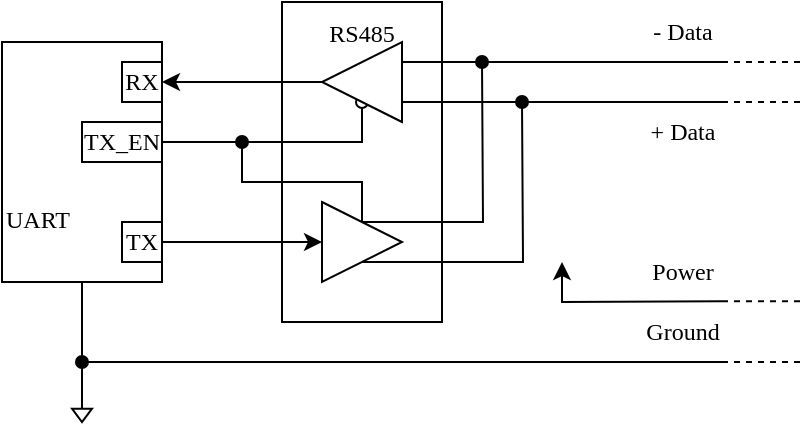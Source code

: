 <mxfile version="21.6.1" type="device">
  <diagram name="Page-1" id="0cv2G-S0-AO7ha8Dd1sW">
    <mxGraphModel dx="1434" dy="835" grid="1" gridSize="10" guides="1" tooltips="1" connect="1" arrows="1" fold="1" page="1" pageScale="1" pageWidth="827" pageHeight="1169" math="0" shadow="0">
      <root>
        <mxCell id="0" />
        <mxCell id="1" parent="0" />
        <mxCell id="WnI3qK_31gTjP33_6Msq-88" value="RS485&lt;br&gt;&lt;br&gt;&lt;br&gt;&lt;br&gt;&lt;br&gt;&lt;br&gt;&lt;br&gt;&lt;br&gt;&lt;br&gt;&lt;br&gt;" style="rounded=0;whiteSpace=wrap;html=1;strokeColor=default;fontFamily=Times New Roman;fontSize=12;fontColor=default;fillColor=default;connectable=0;" parent="1" vertex="1">
          <mxGeometry x="340" y="260" width="80" height="160" as="geometry" />
        </mxCell>
        <mxCell id="WnI3qK_31gTjP33_6Msq-82" style="edgeStyle=orthogonalEdgeStyle;rounded=0;orthogonalLoop=1;jettySize=auto;html=1;exitX=0.5;exitY=1;exitDx=0;exitDy=0;fontFamily=Times New Roman;fontSize=12;fontColor=default;endArrow=oval;endFill=1;" parent="1" source="WnI3qK_31gTjP33_6Msq-50" edge="1">
          <mxGeometry relative="1" as="geometry">
            <mxPoint x="240" y="440" as="targetPoint" />
          </mxGeometry>
        </mxCell>
        <mxCell id="WnI3qK_31gTjP33_6Msq-50" value="&lt;div style=&quot;&quot;&gt;&lt;span style=&quot;background-color: initial;&quot;&gt;&lt;br&gt;&lt;/span&gt;&lt;/div&gt;&lt;div style=&quot;&quot;&gt;&lt;span style=&quot;background-color: initial;&quot;&gt;&lt;br&gt;&lt;/span&gt;&lt;/div&gt;&lt;div style=&quot;&quot;&gt;&lt;span style=&quot;background-color: initial;&quot;&gt;&lt;br&gt;&lt;/span&gt;&lt;/div&gt;&lt;div style=&quot;&quot;&gt;&lt;span style=&quot;background-color: initial;&quot;&gt;&lt;br&gt;&lt;/span&gt;&lt;/div&gt;&lt;div style=&quot;&quot;&gt;&lt;span style=&quot;background-color: initial;&quot;&gt;UART&lt;/span&gt;&lt;/div&gt;" style="rounded=0;whiteSpace=wrap;html=1;strokeColor=default;fontFamily=Times New Roman;fontSize=12;fontColor=default;fillColor=default;align=left;" parent="1" vertex="1">
          <mxGeometry x="200" y="280" width="80" height="120" as="geometry" />
        </mxCell>
        <mxCell id="WnI3qK_31gTjP33_6Msq-53" value="RX" style="rounded=0;whiteSpace=wrap;html=1;strokeColor=default;fontFamily=Times New Roman;fontSize=12;fontColor=default;fillColor=default;" parent="1" vertex="1">
          <mxGeometry x="260" y="290" width="20" height="20" as="geometry" />
        </mxCell>
        <mxCell id="WnI3qK_31gTjP33_6Msq-54" value="TX" style="rounded=0;whiteSpace=wrap;html=1;strokeColor=default;fontFamily=Times New Roman;fontSize=12;fontColor=default;fillColor=default;" parent="1" vertex="1">
          <mxGeometry x="260" y="370" width="20" height="20" as="geometry" />
        </mxCell>
        <mxCell id="WnI3qK_31gTjP33_6Msq-74" style="edgeStyle=orthogonalEdgeStyle;rounded=0;orthogonalLoop=1;jettySize=auto;html=1;exitX=0.5;exitY=0;exitDx=0;exitDy=0;fontFamily=Times New Roman;fontSize=12;fontColor=default;startArrow=oval;startFill=0;endArrow=oval;endFill=1;" parent="1" source="WnI3qK_31gTjP33_6Msq-72" edge="1">
          <mxGeometry relative="1" as="geometry">
            <mxPoint x="320" y="330" as="targetPoint" />
            <Array as="points">
              <mxPoint x="380" y="330" />
              <mxPoint x="340" y="330" />
            </Array>
          </mxGeometry>
        </mxCell>
        <mxCell id="WnI3qK_31gTjP33_6Msq-76" style="edgeStyle=orthogonalEdgeStyle;rounded=0;orthogonalLoop=1;jettySize=auto;html=1;exitX=0;exitY=0.75;exitDx=0;exitDy=0;fontFamily=Times New Roman;fontSize=12;fontColor=default;endArrow=none;endFill=0;" parent="1" source="WnI3qK_31gTjP33_6Msq-72" edge="1">
          <mxGeometry relative="1" as="geometry">
            <mxPoint x="560" y="290" as="targetPoint" />
            <Array as="points">
              <mxPoint x="560" y="290" />
            </Array>
          </mxGeometry>
        </mxCell>
        <mxCell id="WnI3qK_31gTjP33_6Msq-78" style="edgeStyle=orthogonalEdgeStyle;rounded=0;orthogonalLoop=1;jettySize=auto;html=1;exitX=1;exitY=0.5;exitDx=0;exitDy=0;fontFamily=Times New Roman;fontSize=12;fontColor=default;" parent="1" source="WnI3qK_31gTjP33_6Msq-72" edge="1">
          <mxGeometry relative="1" as="geometry">
            <mxPoint x="280" y="300" as="targetPoint" />
          </mxGeometry>
        </mxCell>
        <mxCell id="WnI3qK_31gTjP33_6Msq-94" style="edgeStyle=orthogonalEdgeStyle;rounded=0;orthogonalLoop=1;jettySize=auto;html=1;exitX=0;exitY=0.25;exitDx=0;exitDy=0;fontFamily=Times New Roman;fontSize=12;fontColor=default;endArrow=none;endFill=0;" parent="1" source="WnI3qK_31gTjP33_6Msq-72" edge="1">
          <mxGeometry relative="1" as="geometry">
            <mxPoint x="560" y="310" as="targetPoint" />
          </mxGeometry>
        </mxCell>
        <mxCell id="WnI3qK_31gTjP33_6Msq-72" value="" style="triangle;whiteSpace=wrap;html=1;rounded=0;strokeColor=default;fontFamily=Times New Roman;fontSize=12;fontColor=default;fillColor=default;rotation=-180;" parent="1" vertex="1">
          <mxGeometry x="360" y="280" width="40" height="40" as="geometry" />
        </mxCell>
        <mxCell id="WnI3qK_31gTjP33_6Msq-77" style="edgeStyle=orthogonalEdgeStyle;rounded=0;orthogonalLoop=1;jettySize=auto;html=1;exitX=0.5;exitY=0;exitDx=0;exitDy=0;fontFamily=Times New Roman;fontSize=12;fontColor=default;endArrow=oval;endFill=1;" parent="1" source="WnI3qK_31gTjP33_6Msq-73" edge="1">
          <mxGeometry relative="1" as="geometry">
            <mxPoint x="440" y="290" as="targetPoint" />
          </mxGeometry>
        </mxCell>
        <mxCell id="WnI3qK_31gTjP33_6Msq-79" style="edgeStyle=orthogonalEdgeStyle;rounded=0;orthogonalLoop=1;jettySize=auto;html=1;exitX=0;exitY=0.5;exitDx=0;exitDy=0;fontFamily=Times New Roman;fontSize=12;fontColor=default;startArrow=classic;startFill=1;endArrow=none;endFill=0;" parent="1" source="WnI3qK_31gTjP33_6Msq-73" edge="1">
          <mxGeometry relative="1" as="geometry">
            <mxPoint x="280" y="380" as="targetPoint" />
          </mxGeometry>
        </mxCell>
        <mxCell id="WnI3qK_31gTjP33_6Msq-95" style="edgeStyle=orthogonalEdgeStyle;rounded=0;orthogonalLoop=1;jettySize=auto;html=1;exitX=0.5;exitY=1;exitDx=0;exitDy=0;fontFamily=Times New Roman;fontSize=12;fontColor=default;endArrow=oval;endFill=1;" parent="1" source="WnI3qK_31gTjP33_6Msq-73" edge="1">
          <mxGeometry relative="1" as="geometry">
            <mxPoint x="460" y="310" as="targetPoint" />
          </mxGeometry>
        </mxCell>
        <mxCell id="WnI3qK_31gTjP33_6Msq-73" value="" style="triangle;whiteSpace=wrap;html=1;rounded=0;strokeColor=default;fontFamily=Times New Roman;fontSize=12;fontColor=default;fillColor=default;rotation=0;" parent="1" vertex="1">
          <mxGeometry x="360" y="360" width="40" height="40" as="geometry" />
        </mxCell>
        <mxCell id="WnI3qK_31gTjP33_6Msq-80" value="TX_EN" style="rounded=0;whiteSpace=wrap;html=1;strokeColor=default;fontFamily=Times New Roman;fontSize=12;fontColor=default;fillColor=default;" parent="1" vertex="1">
          <mxGeometry x="240" y="320" width="40" height="20" as="geometry" />
        </mxCell>
        <mxCell id="WnI3qK_31gTjP33_6Msq-81" value="" style="endArrow=none;html=1;rounded=0;fontFamily=Times New Roman;fontSize=12;fontColor=default;" parent="1" edge="1">
          <mxGeometry width="50" height="50" relative="1" as="geometry">
            <mxPoint x="240" y="460" as="sourcePoint" />
            <mxPoint x="560" y="440" as="targetPoint" />
            <Array as="points">
              <mxPoint x="240" y="440" />
            </Array>
          </mxGeometry>
        </mxCell>
        <mxCell id="WnI3qK_31gTjP33_6Msq-83" value="" style="endArrow=none;html=1;rounded=0;fontFamily=Times New Roman;fontSize=12;fontColor=default;startArrow=classic;startFill=1;" parent="1" edge="1">
          <mxGeometry width="50" height="50" relative="1" as="geometry">
            <mxPoint x="480" y="390" as="sourcePoint" />
            <mxPoint x="560" y="409.67" as="targetPoint" />
            <Array as="points">
              <mxPoint x="480" y="410" />
            </Array>
          </mxGeometry>
        </mxCell>
        <mxCell id="WnI3qK_31gTjP33_6Msq-84" value="" style="pointerEvents=1;verticalLabelPosition=bottom;shadow=0;dashed=0;align=center;html=1;verticalAlign=top;shape=mxgraph.electrical.signal_sources.signal_ground;rounded=0;strokeColor=default;fontFamily=Times New Roman;fontSize=12;fontColor=default;fillColor=default;" parent="1" vertex="1">
          <mxGeometry x="235" y="460" width="10" height="10" as="geometry" />
        </mxCell>
        <mxCell id="WnI3qK_31gTjP33_6Msq-85" value="Ground" style="text;html=1;align=center;verticalAlign=middle;resizable=0;points=[];autosize=1;strokeColor=none;fillColor=none;fontSize=12;fontFamily=Times New Roman;fontColor=default;" parent="1" vertex="1">
          <mxGeometry x="510" y="410" width="60" height="30" as="geometry" />
        </mxCell>
        <mxCell id="WnI3qK_31gTjP33_6Msq-86" value="Power" style="text;html=1;align=center;verticalAlign=middle;resizable=0;points=[];autosize=1;strokeColor=none;fillColor=none;fontSize=12;fontFamily=Times New Roman;fontColor=default;" parent="1" vertex="1">
          <mxGeometry x="515" y="379.67" width="50" height="30" as="geometry" />
        </mxCell>
        <mxCell id="WnI3qK_31gTjP33_6Msq-90" value="" style="endArrow=none;dashed=1;html=1;rounded=0;fontFamily=Times New Roman;fontSize=12;fontColor=default;" parent="1" edge="1">
          <mxGeometry width="50" height="50" relative="1" as="geometry">
            <mxPoint x="560" y="409.67" as="sourcePoint" />
            <mxPoint x="600" y="409.67" as="targetPoint" />
          </mxGeometry>
        </mxCell>
        <mxCell id="WnI3qK_31gTjP33_6Msq-91" value="" style="endArrow=none;dashed=1;html=1;rounded=0;fontFamily=Times New Roman;fontSize=12;fontColor=default;" parent="1" edge="1">
          <mxGeometry width="50" height="50" relative="1" as="geometry">
            <mxPoint x="560" y="290" as="sourcePoint" />
            <mxPoint x="600" y="290" as="targetPoint" />
          </mxGeometry>
        </mxCell>
        <mxCell id="WnI3qK_31gTjP33_6Msq-92" value="" style="endArrow=none;dashed=1;html=1;rounded=0;fontFamily=Times New Roman;fontSize=12;fontColor=default;" parent="1" edge="1">
          <mxGeometry width="50" height="50" relative="1" as="geometry">
            <mxPoint x="560" y="440.0" as="sourcePoint" />
            <mxPoint x="600" y="440.0" as="targetPoint" />
          </mxGeometry>
        </mxCell>
        <mxCell id="WnI3qK_31gTjP33_6Msq-75" style="edgeStyle=orthogonalEdgeStyle;rounded=0;orthogonalLoop=1;jettySize=auto;html=1;exitX=0.5;exitY=0;exitDx=0;exitDy=0;fontFamily=Times New Roman;fontSize=12;fontColor=default;endArrow=none;endFill=0;" parent="1" source="WnI3qK_31gTjP33_6Msq-73" edge="1">
          <mxGeometry relative="1" as="geometry">
            <mxPoint x="280" y="330" as="targetPoint" />
            <Array as="points">
              <mxPoint x="380" y="350" />
              <mxPoint x="320" y="350" />
              <mxPoint x="320" y="330" />
            </Array>
          </mxGeometry>
        </mxCell>
        <mxCell id="WnI3qK_31gTjP33_6Msq-96" value="" style="endArrow=none;dashed=1;html=1;rounded=0;fontFamily=Times New Roman;fontSize=12;fontColor=default;" parent="1" edge="1">
          <mxGeometry width="50" height="50" relative="1" as="geometry">
            <mxPoint x="560" y="310" as="sourcePoint" />
            <mxPoint x="600" y="310" as="targetPoint" />
          </mxGeometry>
        </mxCell>
        <mxCell id="WnI3qK_31gTjP33_6Msq-97" value="- Data" style="text;html=1;align=center;verticalAlign=middle;resizable=0;points=[];autosize=1;strokeColor=none;fillColor=none;fontSize=12;fontFamily=Times New Roman;fontColor=default;" parent="1" vertex="1">
          <mxGeometry x="515" y="260" width="50" height="30" as="geometry" />
        </mxCell>
        <mxCell id="WnI3qK_31gTjP33_6Msq-98" value="+&amp;nbsp;Data" style="text;html=1;align=center;verticalAlign=middle;resizable=0;points=[];autosize=1;strokeColor=none;fillColor=none;fontSize=12;fontFamily=Times New Roman;fontColor=default;" parent="1" vertex="1">
          <mxGeometry x="510" y="310" width="60" height="30" as="geometry" />
        </mxCell>
      </root>
    </mxGraphModel>
  </diagram>
</mxfile>
